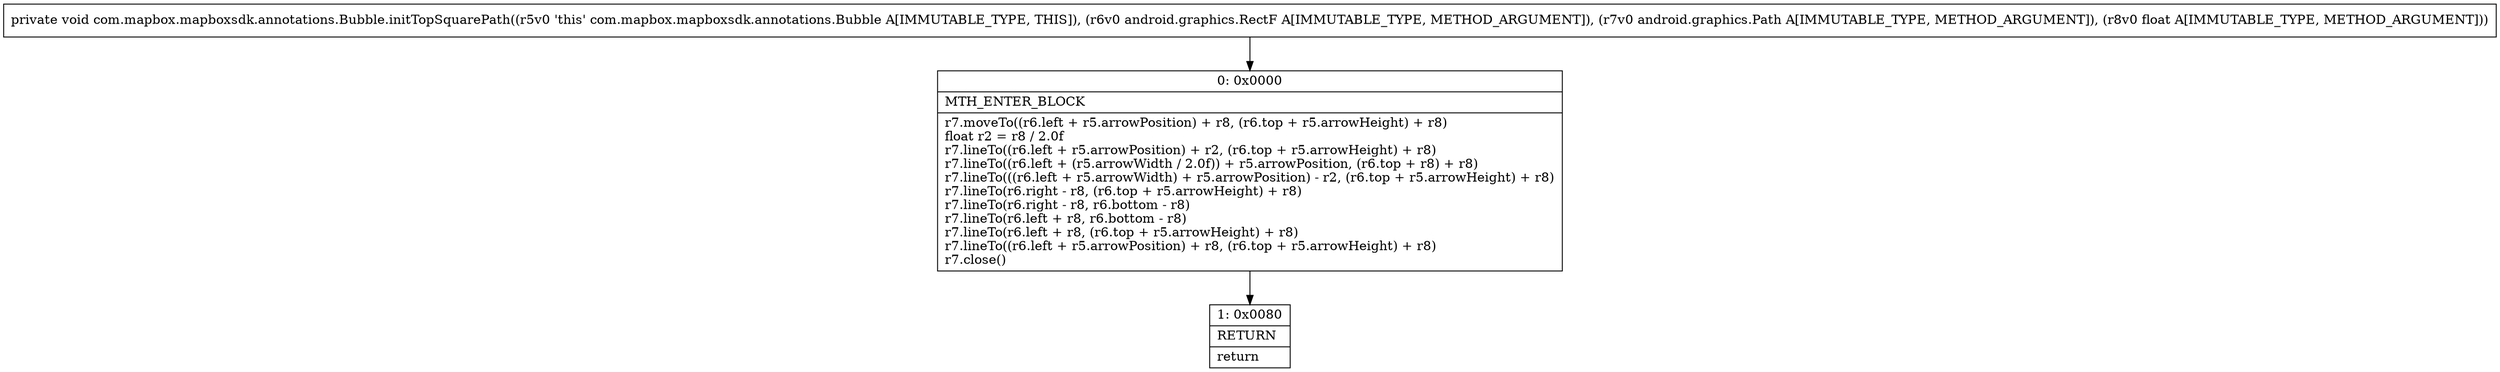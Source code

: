 digraph "CFG forcom.mapbox.mapboxsdk.annotations.Bubble.initTopSquarePath(Landroid\/graphics\/RectF;Landroid\/graphics\/Path;F)V" {
Node_0 [shape=record,label="{0\:\ 0x0000|MTH_ENTER_BLOCK\l|r7.moveTo((r6.left + r5.arrowPosition) + r8, (r6.top + r5.arrowHeight) + r8)\lfloat r2 = r8 \/ 2.0f\lr7.lineTo((r6.left + r5.arrowPosition) + r2, (r6.top + r5.arrowHeight) + r8)\lr7.lineTo((r6.left + (r5.arrowWidth \/ 2.0f)) + r5.arrowPosition, (r6.top + r8) + r8)\lr7.lineTo(((r6.left + r5.arrowWidth) + r5.arrowPosition) \- r2, (r6.top + r5.arrowHeight) + r8)\lr7.lineTo(r6.right \- r8, (r6.top + r5.arrowHeight) + r8)\lr7.lineTo(r6.right \- r8, r6.bottom \- r8)\lr7.lineTo(r6.left + r8, r6.bottom \- r8)\lr7.lineTo(r6.left + r8, (r6.top + r5.arrowHeight) + r8)\lr7.lineTo((r6.left + r5.arrowPosition) + r8, (r6.top + r5.arrowHeight) + r8)\lr7.close()\l}"];
Node_1 [shape=record,label="{1\:\ 0x0080|RETURN\l|return\l}"];
MethodNode[shape=record,label="{private void com.mapbox.mapboxsdk.annotations.Bubble.initTopSquarePath((r5v0 'this' com.mapbox.mapboxsdk.annotations.Bubble A[IMMUTABLE_TYPE, THIS]), (r6v0 android.graphics.RectF A[IMMUTABLE_TYPE, METHOD_ARGUMENT]), (r7v0 android.graphics.Path A[IMMUTABLE_TYPE, METHOD_ARGUMENT]), (r8v0 float A[IMMUTABLE_TYPE, METHOD_ARGUMENT])) }"];
MethodNode -> Node_0;
Node_0 -> Node_1;
}

